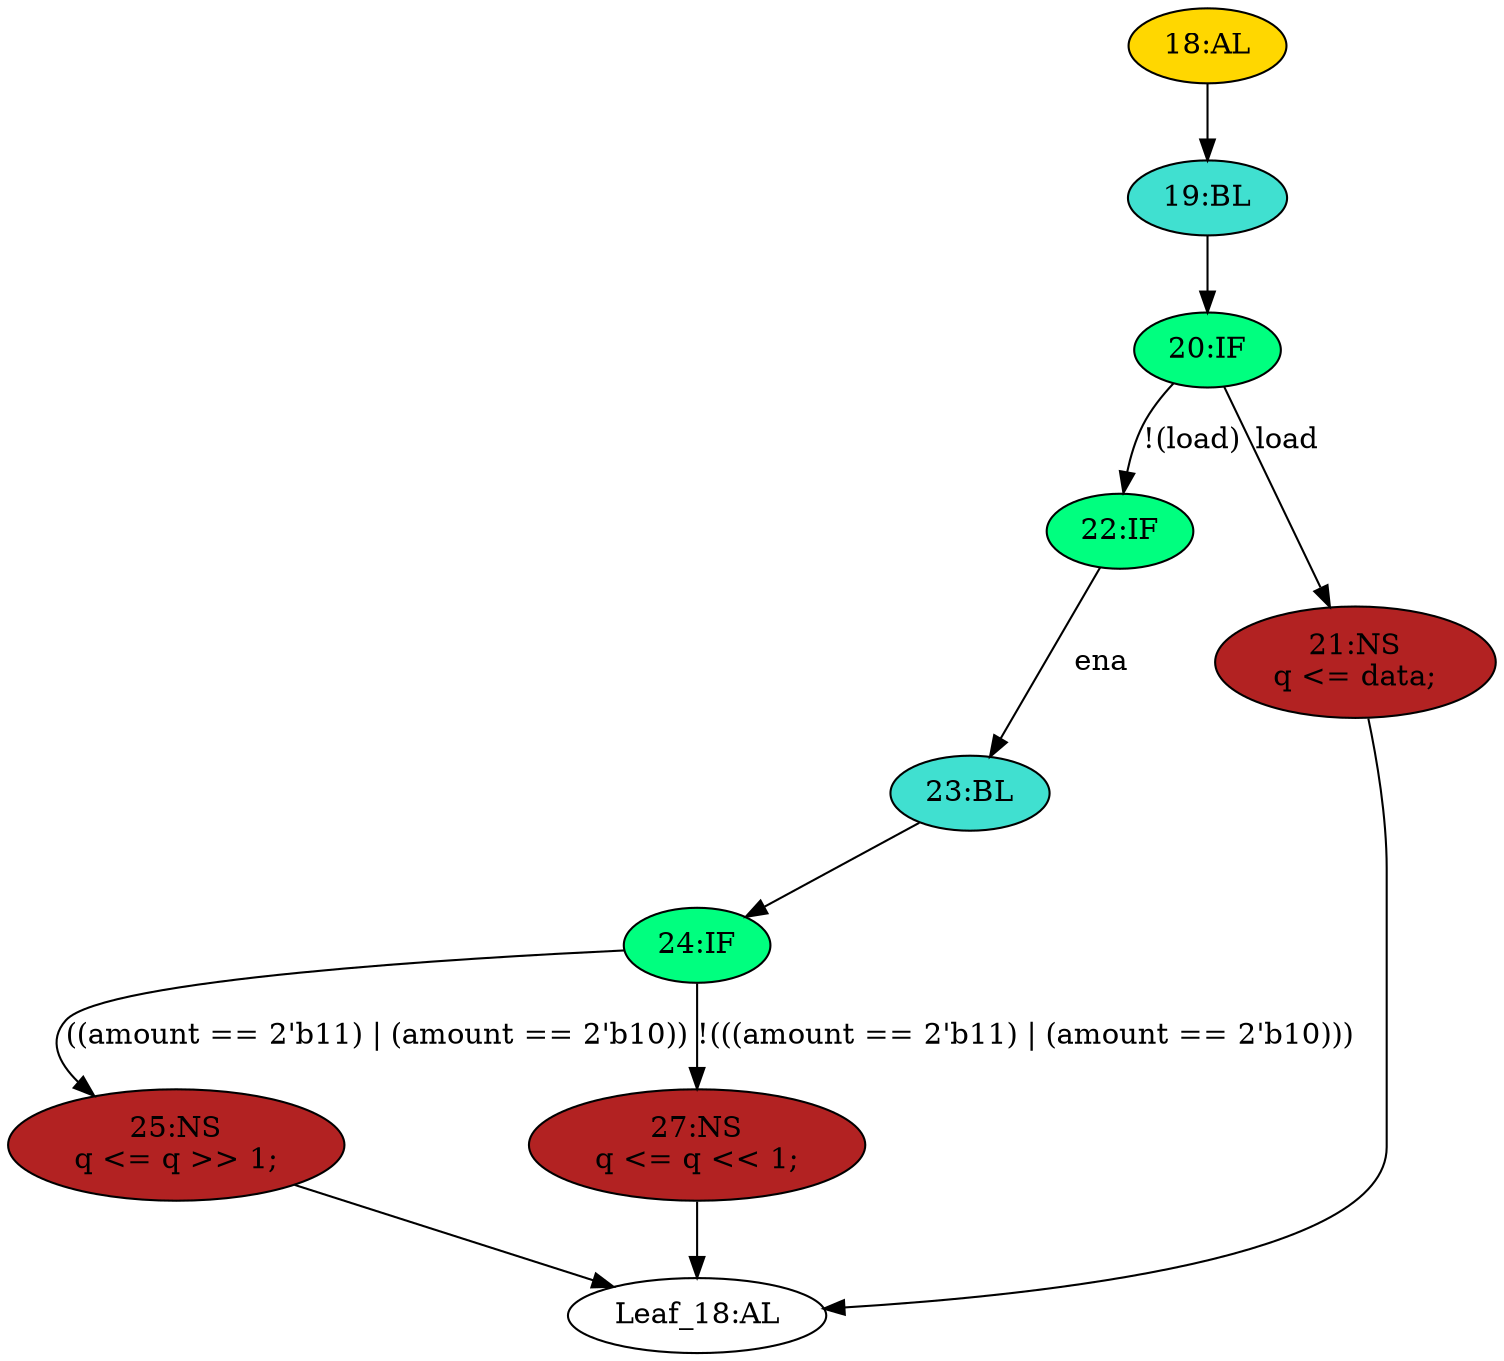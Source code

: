strict digraph "" {
	node [label="\N"];
	"22:IF"	[ast="<pyverilog.vparser.ast.IfStatement object at 0x7f650bb7ab90>",
		fillcolor=springgreen,
		label="22:IF",
		statements="[]",
		style=filled,
		typ=IfStatement];
	"23:BL"	[ast="<pyverilog.vparser.ast.Block object at 0x7f650bb7ad10>",
		fillcolor=turquoise,
		label="23:BL",
		statements="[]",
		style=filled,
		typ=Block];
	"22:IF" -> "23:BL"	[cond="['ena']",
		label=ena,
		lineno=22];
	"19:BL"	[ast="<pyverilog.vparser.ast.Block object at 0x7f6516851d10>",
		fillcolor=turquoise,
		label="19:BL",
		statements="[]",
		style=filled,
		typ=Block];
	"20:IF"	[ast="<pyverilog.vparser.ast.IfStatement object at 0x7f650c298b90>",
		fillcolor=springgreen,
		label="20:IF",
		statements="[]",
		style=filled,
		typ=IfStatement];
	"19:BL" -> "20:IF"	[cond="[]",
		lineno=None];
	"Leaf_18:AL"	[def_var="['q']",
		label="Leaf_18:AL"];
	"20:IF" -> "22:IF"	[cond="['load']",
		label="!(load)",
		lineno=20];
	"21:NS"	[ast="<pyverilog.vparser.ast.NonblockingSubstitution object at 0x7f650c298850>",
		fillcolor=firebrick,
		label="21:NS
q <= data;",
		statements="[<pyverilog.vparser.ast.NonblockingSubstitution object at 0x7f650c298850>]",
		style=filled,
		typ=NonblockingSubstitution];
	"20:IF" -> "21:NS"	[cond="['load']",
		label=load,
		lineno=20];
	"25:NS"	[ast="<pyverilog.vparser.ast.NonblockingSubstitution object at 0x7f650bb7af90>",
		fillcolor=firebrick,
		label="25:NS
q <= q >> 1;",
		statements="[<pyverilog.vparser.ast.NonblockingSubstitution object at 0x7f650bb7af90>]",
		style=filled,
		typ=NonblockingSubstitution];
	"25:NS" -> "Leaf_18:AL"	[cond="[]",
		lineno=None];
	"24:IF"	[ast="<pyverilog.vparser.ast.IfStatement object at 0x7f650bb7ad50>",
		fillcolor=springgreen,
		label="24:IF",
		statements="[]",
		style=filled,
		typ=IfStatement];
	"24:IF" -> "25:NS"	[cond="['amount', 'amount']",
		label="((amount == 2'b11) | (amount == 2'b10))",
		lineno=24];
	"27:NS"	[ast="<pyverilog.vparser.ast.NonblockingSubstitution object at 0x7f650bb7ad90>",
		fillcolor=firebrick,
		label="27:NS
q <= q << 1;",
		statements="[<pyverilog.vparser.ast.NonblockingSubstitution object at 0x7f650bb7ad90>]",
		style=filled,
		typ=NonblockingSubstitution];
	"24:IF" -> "27:NS"	[cond="['amount', 'amount']",
		label="!(((amount == 2'b11) | (amount == 2'b10)))",
		lineno=24];
	"18:AL"	[ast="<pyverilog.vparser.ast.Always object at 0x7f650bb74310>",
		clk_sens=True,
		fillcolor=gold,
		label="18:AL",
		sens="['clk']",
		statements="[]",
		style=filled,
		typ=Always,
		use_var="['load', 'ena', 'amount', 'data', 'q']"];
	"18:AL" -> "19:BL"	[cond="[]",
		lineno=None];
	"27:NS" -> "Leaf_18:AL"	[cond="[]",
		lineno=None];
	"23:BL" -> "24:IF"	[cond="[]",
		lineno=None];
	"21:NS" -> "Leaf_18:AL"	[cond="[]",
		lineno=None];
}
